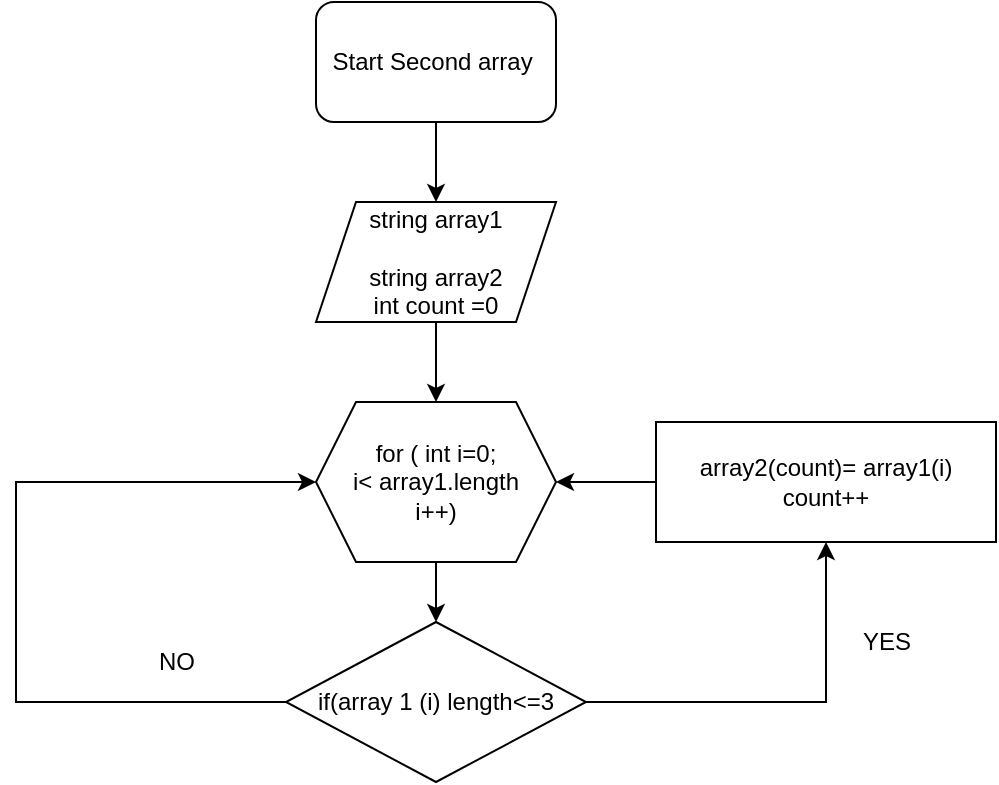 <mxfile version="20.4.0" type="device"><diagram id="nJpXKTKbAFsL1a7WwEz3" name="Страница 1"><mxGraphModel dx="742" dy="749" grid="1" gridSize="10" guides="1" tooltips="1" connect="1" arrows="1" fold="1" page="1" pageScale="1" pageWidth="827" pageHeight="1169" math="0" shadow="0"><root><mxCell id="0"/><mxCell id="1" parent="0"/><mxCell id="xz4LRwcbd6gALS5VcgPP-12" value="" style="edgeStyle=orthogonalEdgeStyle;rounded=0;orthogonalLoop=1;jettySize=auto;html=1;" edge="1" parent="1" source="xz4LRwcbd6gALS5VcgPP-2" target="xz4LRwcbd6gALS5VcgPP-3"><mxGeometry relative="1" as="geometry"/></mxCell><mxCell id="xz4LRwcbd6gALS5VcgPP-2" value="Start Second array&amp;nbsp;" style="rounded=1;whiteSpace=wrap;html=1;" vertex="1" parent="1"><mxGeometry x="320" y="10" width="120" height="60" as="geometry"/></mxCell><mxCell id="xz4LRwcbd6gALS5VcgPP-13" value="" style="edgeStyle=orthogonalEdgeStyle;rounded=0;orthogonalLoop=1;jettySize=auto;html=1;" edge="1" parent="1" source="xz4LRwcbd6gALS5VcgPP-3" target="xz4LRwcbd6gALS5VcgPP-4"><mxGeometry relative="1" as="geometry"/></mxCell><mxCell id="xz4LRwcbd6gALS5VcgPP-3" value="string array1&lt;br&gt;&amp;nbsp;&lt;br&gt;string array2&lt;br&gt;int count =0" style="shape=parallelogram;perimeter=parallelogramPerimeter;whiteSpace=wrap;html=1;fixedSize=1;" vertex="1" parent="1"><mxGeometry x="320" y="110" width="120" height="60" as="geometry"/></mxCell><mxCell id="xz4LRwcbd6gALS5VcgPP-14" value="" style="edgeStyle=orthogonalEdgeStyle;rounded=0;orthogonalLoop=1;jettySize=auto;html=1;" edge="1" parent="1" source="xz4LRwcbd6gALS5VcgPP-4" target="xz4LRwcbd6gALS5VcgPP-5"><mxGeometry relative="1" as="geometry"/></mxCell><mxCell id="xz4LRwcbd6gALS5VcgPP-4" value="for ( int i=0;&lt;br&gt;i&amp;lt; array1.length&lt;br&gt;i++)" style="shape=hexagon;perimeter=hexagonPerimeter2;whiteSpace=wrap;html=1;fixedSize=1;" vertex="1" parent="1"><mxGeometry x="320" y="210" width="120" height="80" as="geometry"/></mxCell><mxCell id="xz4LRwcbd6gALS5VcgPP-7" style="edgeStyle=orthogonalEdgeStyle;rounded=0;orthogonalLoop=1;jettySize=auto;html=1;entryX=0.5;entryY=1;entryDx=0;entryDy=0;" edge="1" parent="1" source="xz4LRwcbd6gALS5VcgPP-5" target="xz4LRwcbd6gALS5VcgPP-6"><mxGeometry relative="1" as="geometry"><mxPoint x="590" y="360" as="targetPoint"/></mxGeometry></mxCell><mxCell id="xz4LRwcbd6gALS5VcgPP-9" style="edgeStyle=orthogonalEdgeStyle;rounded=0;orthogonalLoop=1;jettySize=auto;html=1;entryX=0;entryY=0.5;entryDx=0;entryDy=0;" edge="1" parent="1" source="xz4LRwcbd6gALS5VcgPP-5" target="xz4LRwcbd6gALS5VcgPP-4"><mxGeometry relative="1" as="geometry"><mxPoint x="270" y="240" as="targetPoint"/><Array as="points"><mxPoint x="170" y="360"/><mxPoint x="170" y="250"/></Array></mxGeometry></mxCell><mxCell id="xz4LRwcbd6gALS5VcgPP-5" value="if(array 1 (i) length&amp;lt;=3" style="rhombus;whiteSpace=wrap;html=1;" vertex="1" parent="1"><mxGeometry x="305" y="320" width="150" height="80" as="geometry"/></mxCell><mxCell id="xz4LRwcbd6gALS5VcgPP-8" value="" style="edgeStyle=orthogonalEdgeStyle;rounded=0;orthogonalLoop=1;jettySize=auto;html=1;" edge="1" parent="1" source="xz4LRwcbd6gALS5VcgPP-6" target="xz4LRwcbd6gALS5VcgPP-4"><mxGeometry relative="1" as="geometry"/></mxCell><mxCell id="xz4LRwcbd6gALS5VcgPP-6" value="array2(count)= array1(i)&lt;br&gt;count++" style="rounded=0;whiteSpace=wrap;html=1;" vertex="1" parent="1"><mxGeometry x="490" y="220" width="170" height="60" as="geometry"/></mxCell><mxCell id="xz4LRwcbd6gALS5VcgPP-10" value="NO" style="text;html=1;align=center;verticalAlign=middle;resizable=0;points=[];autosize=1;strokeColor=none;fillColor=none;" vertex="1" parent="1"><mxGeometry x="230" y="325" width="40" height="30" as="geometry"/></mxCell><mxCell id="xz4LRwcbd6gALS5VcgPP-11" value="YES" style="text;html=1;align=center;verticalAlign=middle;resizable=0;points=[];autosize=1;strokeColor=none;fillColor=none;" vertex="1" parent="1"><mxGeometry x="580" y="315" width="50" height="30" as="geometry"/></mxCell></root></mxGraphModel></diagram></mxfile>